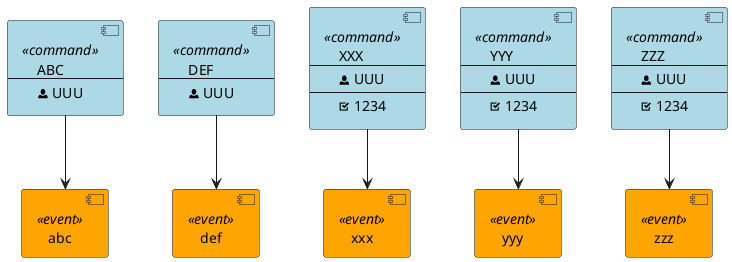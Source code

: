 @startuml
skinparam component {
	backgroundColor<<event>> Orange
	backgroundColor<<command>> LightBlue
	backgroundColor<<external>> Pink
	backgroundColor<<document>> Green
}
component C0 <<command>> [
ABC
---
<&person> UUU
]
component C1 <<event>> [
abc
]
C0 --> C1
component C2 <<command>> [
DEF
---
<&person> UUU
]
C0 -[hidden]right-> C2
component C3 <<event>> [
def
]
C2 --> C3
component C4 <<command>> [
XXX
---
<&person> UUU
---
<&task> 1234
]
C2 -[hidden]right-> C4
component C5 <<event>> [
xxx
]
C4 --> C5
component C6 <<command>> [
YYY
---
<&person> UUU
---
<&task> 1234
]
C4 -[hidden]right-> C6
component C7 <<event>> [
yyy
]
C6 --> C7
component C8 <<command>> [
ZZZ
---
<&person> UUU
---
<&task> 1234
]
C6 -[hidden]right-> C8
component C9 <<event>> [
zzz
]
C8 --> C9
@enduml
